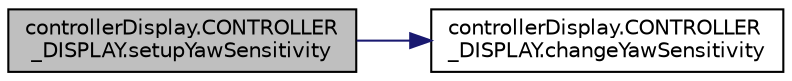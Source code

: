 digraph "controllerDisplay.CONTROLLER_DISPLAY.setupYawSensitivity"
{
 // LATEX_PDF_SIZE
  edge [fontname="Helvetica",fontsize="10",labelfontname="Helvetica",labelfontsize="10"];
  node [fontname="Helvetica",fontsize="10",shape=record];
  rankdir="LR";
  Node1 [label="controllerDisplay.CONTROLLER\l_DISPLAY.setupYawSensitivity",height=0.2,width=0.4,color="black", fillcolor="grey75", style="filled", fontcolor="black",tooltip=" "];
  Node1 -> Node2 [color="midnightblue",fontsize="10",style="solid",fontname="Helvetica"];
  Node2 [label="controllerDisplay.CONTROLLER\l_DISPLAY.changeYawSensitivity",height=0.2,width=0.4,color="black", fillcolor="white", style="filled",URL="$classcontroller_display_1_1_c_o_n_t_r_o_l_l_e_r___d_i_s_p_l_a_y.html#a42c852b31f542c9505cf377195a795cd",tooltip=" "];
}
